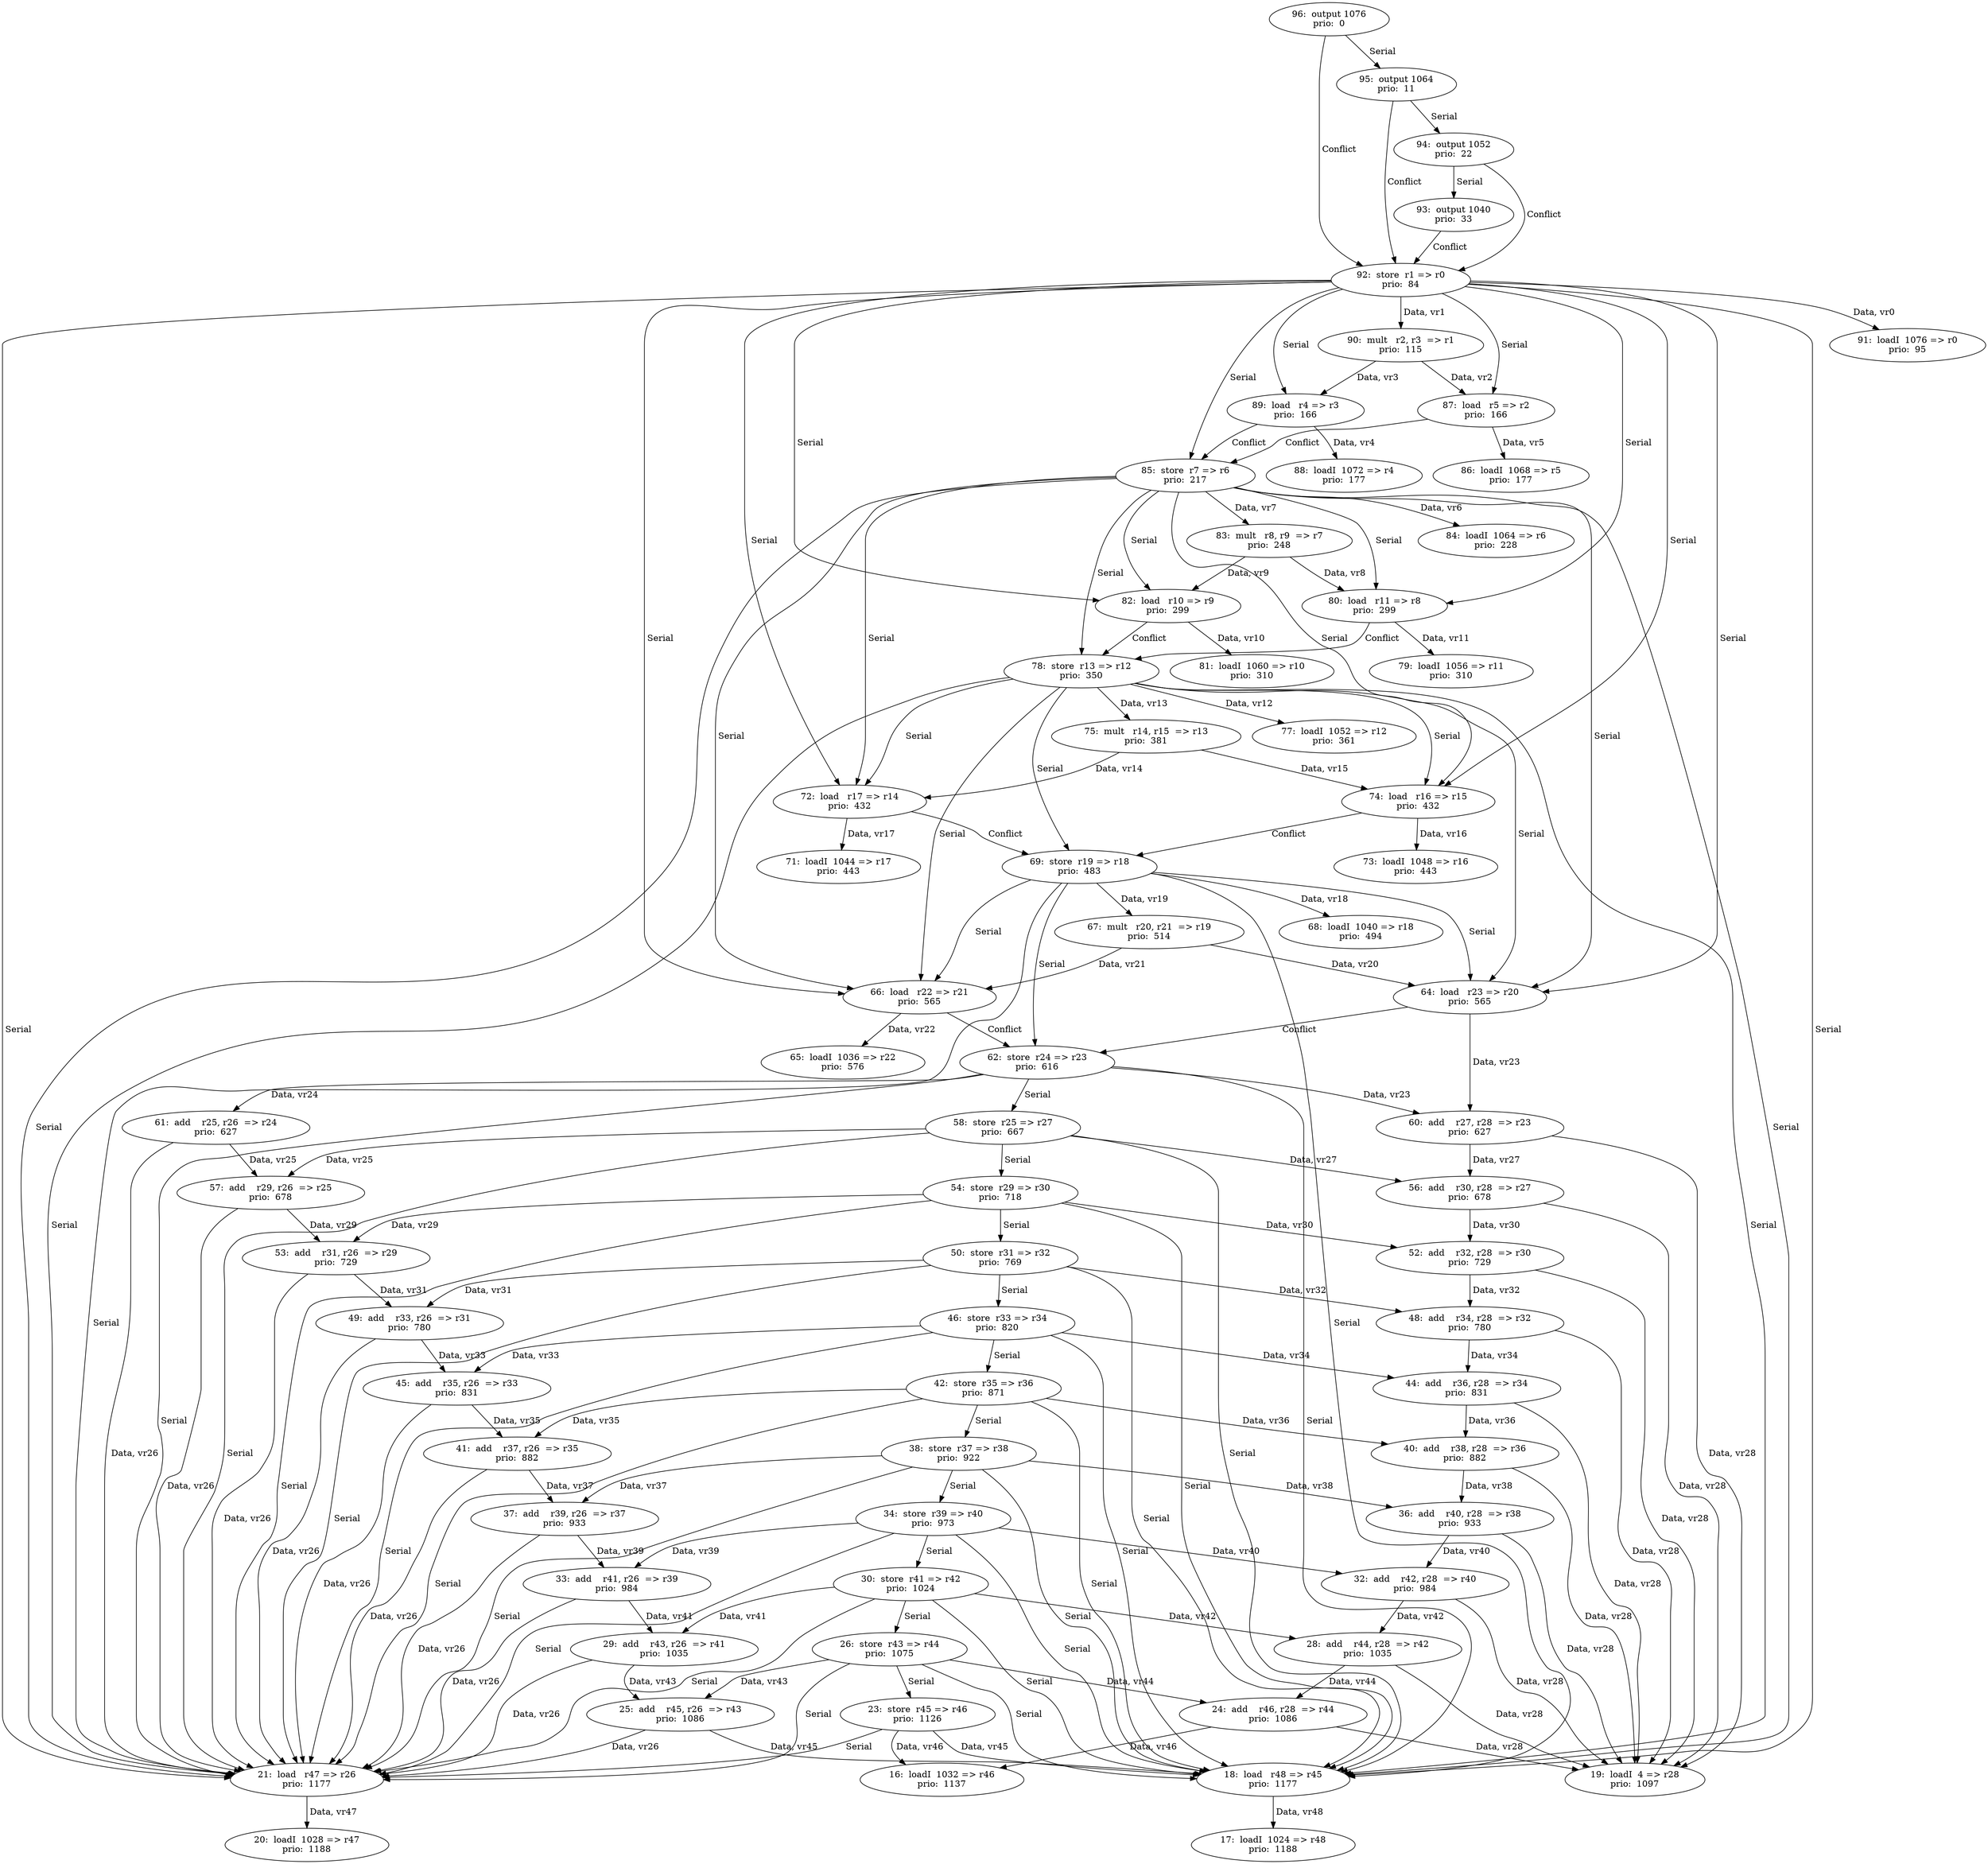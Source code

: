 digraph DG {
  16 [label="16:  loadI  1032 => r46
prio:  1137"];
  17 [label="17:  loadI  1024 => r48
prio:  1188"];
  18 [label="18:  load   r48 => r45
prio:  1177"];
  19 [label="19:  loadI  4 => r28
prio:  1097"];
  20 [label="20:  loadI  1028 => r47
prio:  1188"];
  21 [label="21:  load   r47 => r26
prio:  1177"];
  23 [label="23:  store  r45 => r46
prio:  1126"];
  24 [label="24:  add    r46, r28  => r44
prio:  1086"];
  25 [label="25:  add    r45, r26  => r43
prio:  1086"];
  26 [label="26:  store  r43 => r44
prio:  1075"];
  28 [label="28:  add    r44, r28  => r42
prio:  1035"];
  29 [label="29:  add    r43, r26  => r41
prio:  1035"];
  30 [label="30:  store  r41 => r42
prio:  1024"];
  32 [label="32:  add    r42, r28  => r40
prio:  984"];
  33 [label="33:  add    r41, r26  => r39
prio:  984"];
  34 [label="34:  store  r39 => r40
prio:  973"];
  36 [label="36:  add    r40, r28  => r38
prio:  933"];
  37 [label="37:  add    r39, r26  => r37
prio:  933"];
  38 [label="38:  store  r37 => r38
prio:  922"];
  40 [label="40:  add    r38, r28  => r36
prio:  882"];
  41 [label="41:  add    r37, r26  => r35
prio:  882"];
  42 [label="42:  store  r35 => r36
prio:  871"];
  44 [label="44:  add    r36, r28  => r34
prio:  831"];
  45 [label="45:  add    r35, r26  => r33
prio:  831"];
  46 [label="46:  store  r33 => r34
prio:  820"];
  48 [label="48:  add    r34, r28  => r32
prio:  780"];
  49 [label="49:  add    r33, r26  => r31
prio:  780"];
  50 [label="50:  store  r31 => r32
prio:  769"];
  52 [label="52:  add    r32, r28  => r30
prio:  729"];
  53 [label="53:  add    r31, r26  => r29
prio:  729"];
  54 [label="54:  store  r29 => r30
prio:  718"];
  56 [label="56:  add    r30, r28  => r27
prio:  678"];
  57 [label="57:  add    r29, r26  => r25
prio:  678"];
  58 [label="58:  store  r25 => r27
prio:  667"];
  60 [label="60:  add    r27, r28  => r23
prio:  627"];
  61 [label="61:  add    r25, r26  => r24
prio:  627"];
  62 [label="62:  store  r24 => r23
prio:  616"];
  64 [label="64:  load   r23 => r20
prio:  565"];
  65 [label="65:  loadI  1036 => r22
prio:  576"];
  66 [label="66:  load   r22 => r21
prio:  565"];
  67 [label="67:  mult   r20, r21  => r19
prio:  514"];
  68 [label="68:  loadI  1040 => r18
prio:  494"];
  69 [label="69:  store  r19 => r18
prio:  483"];
  71 [label="71:  loadI  1044 => r17
prio:  443"];
  72 [label="72:  load   r17 => r14
prio:  432"];
  73 [label="73:  loadI  1048 => r16
prio:  443"];
  74 [label="74:  load   r16 => r15
prio:  432"];
  75 [label="75:  mult   r14, r15  => r13
prio:  381"];
  77 [label="77:  loadI  1052 => r12
prio:  361"];
  78 [label="78:  store  r13 => r12
prio:  350"];
  79 [label="79:  loadI  1056 => r11
prio:  310"];
  80 [label="80:  load   r11 => r8
prio:  299"];
  81 [label="81:  loadI  1060 => r10
prio:  310"];
  82 [label="82:  load   r10 => r9
prio:  299"];
  83 [label="83:  mult   r8, r9  => r7
prio:  248"];
  84 [label="84:  loadI  1064 => r6
prio:  228"];
  85 [label="85:  store  r7 => r6
prio:  217"];
  86 [label="86:  loadI  1068 => r5
prio:  177"];
  87 [label="87:  load   r5 => r2
prio:  166"];
  88 [label="88:  loadI  1072 => r4
prio:  177"];
  89 [label="89:  load   r4 => r3
prio:  166"];
  90 [label="90:  mult   r2, r3  => r1
prio:  115"];
  91 [label="91:  loadI  1076 => r0
prio:  95"];
  92 [label="92:  store  r1 => r0
prio:  84"];
  93 [label="93:  output 1040
prio:  33"];
  94 [label="94:  output 1052
prio:  22"];
  95 [label="95:  output 1064
prio:  11"];
  96 [label="96:  output 1076
prio:  0"];
  18 -> 17 [ label=" Data, vr48"];
  21 -> 20 [ label=" Data, vr47"];
  23 -> 18 [ label=" Data, vr45"];
  23 -> 16 [ label=" Data, vr46"];
  23 -> 21[ label=" Serial "];
  24 -> 16 [ label=" Data, vr46"];
  24 -> 19 [ label=" Data, vr28"];
  25 -> 18 [ label=" Data, vr45"];
  25 -> 21 [ label=" Data, vr26"];
  26 -> 25 [ label=" Data, vr43"];
  26 -> 24 [ label=" Data, vr44"];
  26 -> 23[ label=" Serial "];
  26 -> 18[ label=" Serial "];
  26 -> 21[ label=" Serial "];
  28 -> 24 [ label=" Data, vr44"];
  28 -> 19 [ label=" Data, vr28"];
  29 -> 25 [ label=" Data, vr43"];
  29 -> 21 [ label=" Data, vr26"];
  30 -> 29 [ label=" Data, vr41"];
  30 -> 28 [ label=" Data, vr42"];
  30 -> 26[ label=" Serial "];
  30 -> 18[ label=" Serial "];
  30 -> 21[ label=" Serial "];
  32 -> 28 [ label=" Data, vr42"];
  32 -> 19 [ label=" Data, vr28"];
  33 -> 29 [ label=" Data, vr41"];
  33 -> 21 [ label=" Data, vr26"];
  34 -> 33 [ label=" Data, vr39"];
  34 -> 32 [ label=" Data, vr40"];
  34 -> 30[ label=" Serial "];
  34 -> 18[ label=" Serial "];
  34 -> 21[ label=" Serial "];
  36 -> 32 [ label=" Data, vr40"];
  36 -> 19 [ label=" Data, vr28"];
  37 -> 33 [ label=" Data, vr39"];
  37 -> 21 [ label=" Data, vr26"];
  38 -> 37 [ label=" Data, vr37"];
  38 -> 36 [ label=" Data, vr38"];
  38 -> 34[ label=" Serial "];
  38 -> 18[ label=" Serial "];
  38 -> 21[ label=" Serial "];
  40 -> 36 [ label=" Data, vr38"];
  40 -> 19 [ label=" Data, vr28"];
  41 -> 37 [ label=" Data, vr37"];
  41 -> 21 [ label=" Data, vr26"];
  42 -> 41 [ label=" Data, vr35"];
  42 -> 40 [ label=" Data, vr36"];
  42 -> 38[ label=" Serial "];
  42 -> 18[ label=" Serial "];
  42 -> 21[ label=" Serial "];
  44 -> 40 [ label=" Data, vr36"];
  44 -> 19 [ label=" Data, vr28"];
  45 -> 41 [ label=" Data, vr35"];
  45 -> 21 [ label=" Data, vr26"];
  46 -> 45 [ label=" Data, vr33"];
  46 -> 44 [ label=" Data, vr34"];
  46 -> 42[ label=" Serial "];
  46 -> 18[ label=" Serial "];
  46 -> 21[ label=" Serial "];
  48 -> 44 [ label=" Data, vr34"];
  48 -> 19 [ label=" Data, vr28"];
  49 -> 45 [ label=" Data, vr33"];
  49 -> 21 [ label=" Data, vr26"];
  50 -> 49 [ label=" Data, vr31"];
  50 -> 48 [ label=" Data, vr32"];
  50 -> 46[ label=" Serial "];
  50 -> 18[ label=" Serial "];
  50 -> 21[ label=" Serial "];
  52 -> 48 [ label=" Data, vr32"];
  52 -> 19 [ label=" Data, vr28"];
  53 -> 49 [ label=" Data, vr31"];
  53 -> 21 [ label=" Data, vr26"];
  54 -> 53 [ label=" Data, vr29"];
  54 -> 52 [ label=" Data, vr30"];
  54 -> 50[ label=" Serial "];
  54 -> 18[ label=" Serial "];
  54 -> 21[ label=" Serial "];
  56 -> 52 [ label=" Data, vr30"];
  56 -> 19 [ label=" Data, vr28"];
  57 -> 53 [ label=" Data, vr29"];
  57 -> 21 [ label=" Data, vr26"];
  58 -> 57 [ label=" Data, vr25"];
  58 -> 56 [ label=" Data, vr27"];
  58 -> 54[ label=" Serial "];
  58 -> 18[ label=" Serial "];
  58 -> 21[ label=" Serial "];
  60 -> 56 [ label=" Data, vr27"];
  60 -> 19 [ label=" Data, vr28"];
  61 -> 57 [ label=" Data, vr25"];
  61 -> 21 [ label=" Data, vr26"];
  62 -> 61 [ label=" Data, vr24"];
  62 -> 60 [ label=" Data, vr23"];
  62 -> 58[ label=" Serial "];
  62 -> 18[ label=" Serial "];
  62 -> 21[ label=" Serial "];
  64 -> 60 [ label=" Data, vr23"];
  64 -> 62 [ label=" Conflict "];
  66 -> 65 [ label=" Data, vr22"];
  66 -> 62 [ label=" Conflict "];
  67 -> 64 [ label=" Data, vr20"];
  67 -> 66 [ label=" Data, vr21"];
  69 -> 67 [ label=" Data, vr19"];
  69 -> 68 [ label=" Data, vr18"];
  69 -> 62[ label=" Serial "];
  69 -> 18[ label=" Serial "];
  69 -> 21[ label=" Serial "];
  69 -> 64[ label=" Serial "];
  69 -> 66[ label=" Serial "];
  72 -> 71 [ label=" Data, vr17"];
  72 -> 69 [ label=" Conflict "];
  74 -> 73 [ label=" Data, vr16"];
  74 -> 69 [ label=" Conflict "];
  75 -> 72 [ label=" Data, vr14"];
  75 -> 74 [ label=" Data, vr15"];
  78 -> 75 [ label=" Data, vr13"];
  78 -> 77 [ label=" Data, vr12"];
  78 -> 69[ label=" Serial "];
  78 -> 18[ label=" Serial "];
  78 -> 21[ label=" Serial "];
  78 -> 64[ label=" Serial "];
  78 -> 66[ label=" Serial "];
  78 -> 72[ label=" Serial "];
  78 -> 74[ label=" Serial "];
  80 -> 79 [ label=" Data, vr11"];
  80 -> 78 [ label=" Conflict "];
  82 -> 81 [ label=" Data, vr10"];
  82 -> 78 [ label=" Conflict "];
  83 -> 80 [ label=" Data, vr8"];
  83 -> 82 [ label=" Data, vr9"];
  85 -> 83 [ label=" Data, vr7"];
  85 -> 84 [ label=" Data, vr6"];
  85 -> 78[ label=" Serial "];
  85 -> 18[ label=" Serial "];
  85 -> 21[ label=" Serial "];
  85 -> 64[ label=" Serial "];
  85 -> 66[ label=" Serial "];
  85 -> 72[ label=" Serial "];
  85 -> 74[ label=" Serial "];
  85 -> 80[ label=" Serial "];
  85 -> 82[ label=" Serial "];
  87 -> 86 [ label=" Data, vr5"];
  87 -> 85 [ label=" Conflict "];
  89 -> 88 [ label=" Data, vr4"];
  89 -> 85 [ label=" Conflict "];
  90 -> 87 [ label=" Data, vr2"];
  90 -> 89 [ label=" Data, vr3"];
  92 -> 90 [ label=" Data, vr1"];
  92 -> 91 [ label=" Data, vr0"];
  92 -> 85[ label=" Serial "];
  92 -> 18[ label=" Serial "];
  92 -> 21[ label=" Serial "];
  92 -> 64[ label=" Serial "];
  92 -> 66[ label=" Serial "];
  92 -> 72[ label=" Serial "];
  92 -> 74[ label=" Serial "];
  92 -> 80[ label=" Serial "];
  92 -> 82[ label=" Serial "];
  92 -> 87[ label=" Serial "];
  92 -> 89[ label=" Serial "];
  93 -> 92 [ label=" Conflict "];
  94 -> 93[ label=" Serial "];
  94 -> 92 [ label=" Conflict "];
  95 -> 94[ label=" Serial "];
  95 -> 92 [ label=" Conflict "];
  96 -> 95[ label=" Serial "];
  96 -> 92 [ label=" Conflict "];
}
